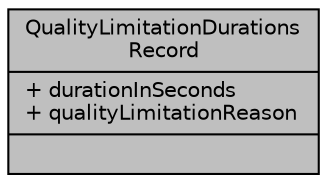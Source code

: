 digraph "QualityLimitationDurationsRecord"
{
 // LATEX_PDF_SIZE
  edge [fontname="Helvetica",fontsize="10",labelfontname="Helvetica",labelfontsize="10"];
  node [fontname="Helvetica",fontsize="10",shape=record];
  Node1 [label="{QualityLimitationDurations\lRecord\n|+ durationInSeconds\l+ qualityLimitationReason\l|}",height=0.2,width=0.4,color="black", fillcolor="grey75", style="filled", fontcolor="black",tooltip=" "];
}
